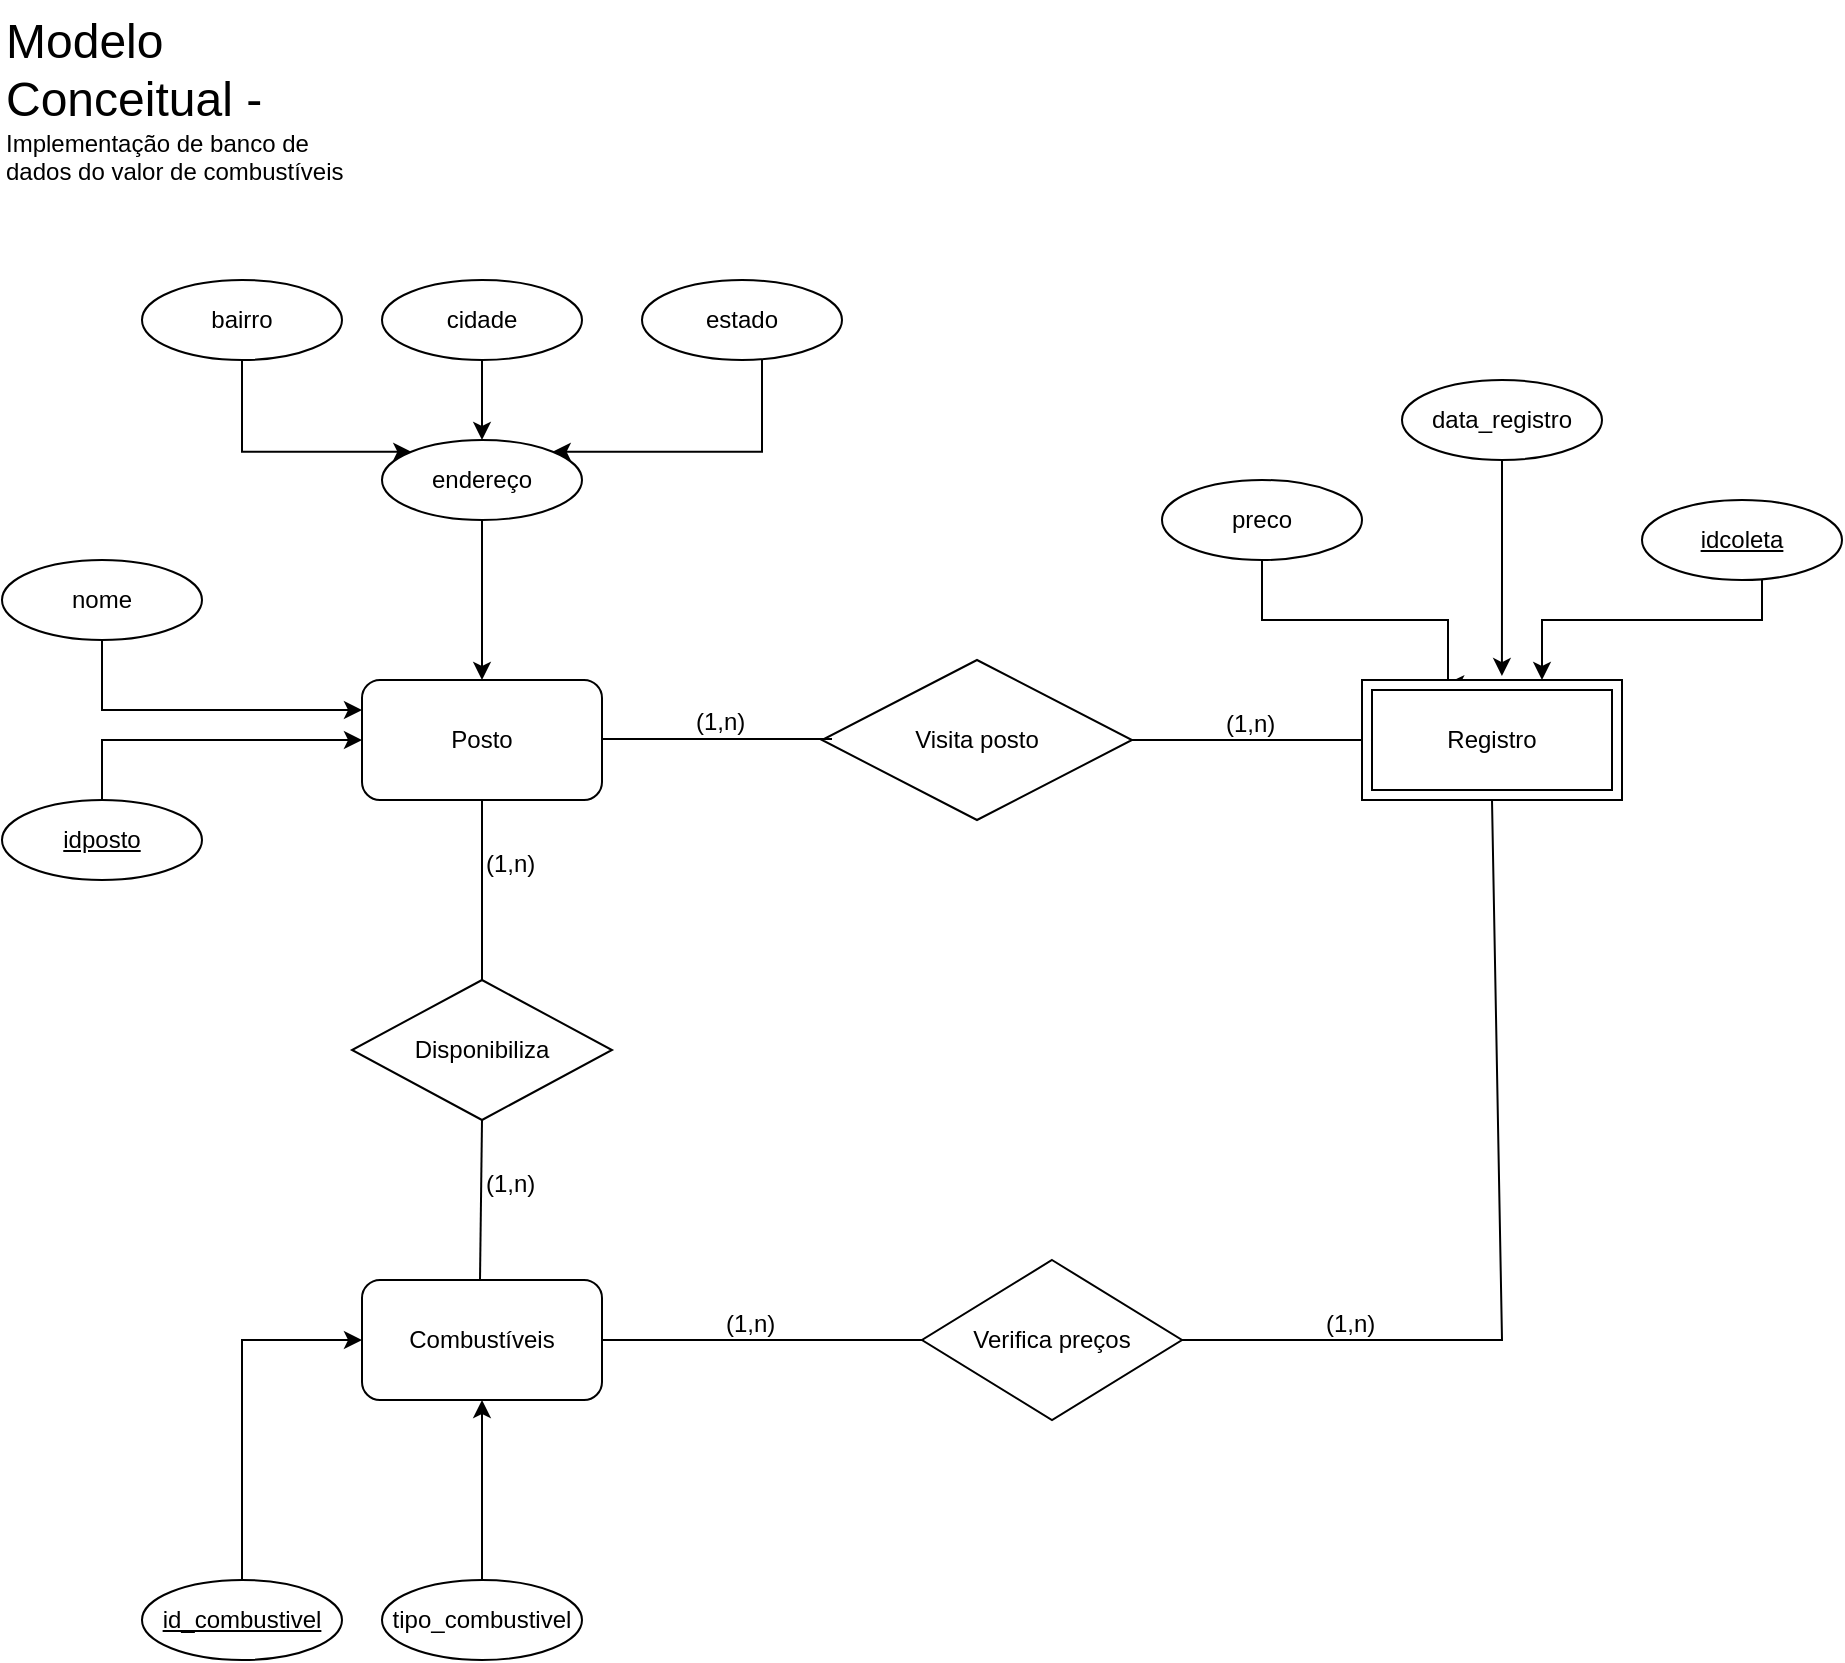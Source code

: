 <mxfile version="24.4.8" type="github">
  <diagram id="R2lEEEUBdFMjLlhIrx00" name="Page-1">
    <mxGraphModel dx="1674" dy="1882" grid="1" gridSize="10" guides="1" tooltips="1" connect="1" arrows="1" fold="1" page="1" pageScale="1" pageWidth="850" pageHeight="1100" math="0" shadow="0" extFonts="Permanent Marker^https://fonts.googleapis.com/css?family=Permanent+Marker">
      <root>
        <mxCell id="0" />
        <mxCell id="1" parent="0" />
        <mxCell id="GcDPoTNNET3Vwg0IlSCf-1" value="Posto" style="rounded=1;whiteSpace=wrap;html=1;" parent="1" vertex="1">
          <mxGeometry x="180" y="220" width="120" height="60" as="geometry" />
        </mxCell>
        <mxCell id="GcDPoTNNET3Vwg0IlSCf-3" value="Combustíveis" style="rounded=1;whiteSpace=wrap;html=1;" parent="1" vertex="1">
          <mxGeometry x="180" y="520" width="120" height="60" as="geometry" />
        </mxCell>
        <mxCell id="GcDPoTNNET3Vwg0IlSCf-38" style="edgeStyle=orthogonalEdgeStyle;rounded=0;orthogonalLoop=1;jettySize=auto;html=1;entryX=0;entryY=0.5;entryDx=0;entryDy=0;exitX=0.5;exitY=0;exitDx=0;exitDy=0;" parent="1" source="RAU7dG7HIQkpDnTx74YW-15" target="GcDPoTNNET3Vwg0IlSCf-3" edge="1">
          <mxGeometry relative="1" as="geometry">
            <mxPoint x="130" y="670" as="sourcePoint" />
          </mxGeometry>
        </mxCell>
        <mxCell id="GcDPoTNNET3Vwg0IlSCf-39" style="edgeStyle=orthogonalEdgeStyle;rounded=0;orthogonalLoop=1;jettySize=auto;html=1;entryX=0.5;entryY=1;entryDx=0;entryDy=0;" parent="1" source="GcDPoTNNET3Vwg0IlSCf-7" target="GcDPoTNNET3Vwg0IlSCf-3" edge="1">
          <mxGeometry relative="1" as="geometry">
            <Array as="points">
              <mxPoint x="240" y="680" />
            </Array>
          </mxGeometry>
        </mxCell>
        <mxCell id="GcDPoTNNET3Vwg0IlSCf-7" value="tipo_combustivel" style="ellipse;whiteSpace=wrap;html=1;align=center;" parent="1" vertex="1">
          <mxGeometry x="190" y="670" width="100" height="40" as="geometry" />
        </mxCell>
        <mxCell id="GcDPoTNNET3Vwg0IlSCf-25" value="" style="edgeStyle=orthogonalEdgeStyle;rounded=0;orthogonalLoop=1;jettySize=auto;html=1;" parent="1" source="GcDPoTNNET3Vwg0IlSCf-9" target="GcDPoTNNET3Vwg0IlSCf-1" edge="1">
          <mxGeometry relative="1" as="geometry" />
        </mxCell>
        <mxCell id="GcDPoTNNET3Vwg0IlSCf-9" value="endereço" style="ellipse;whiteSpace=wrap;html=1;align=center;" parent="1" vertex="1">
          <mxGeometry x="190" y="100" width="100" height="40" as="geometry" />
        </mxCell>
        <mxCell id="GcDPoTNNET3Vwg0IlSCf-28" value="" style="edgeStyle=orthogonalEdgeStyle;rounded=0;orthogonalLoop=1;jettySize=auto;html=1;" parent="1" source="GcDPoTNNET3Vwg0IlSCf-10" target="GcDPoTNNET3Vwg0IlSCf-9" edge="1">
          <mxGeometry relative="1" as="geometry" />
        </mxCell>
        <mxCell id="GcDPoTNNET3Vwg0IlSCf-10" value="cidade" style="ellipse;whiteSpace=wrap;html=1;align=center;" parent="1" vertex="1">
          <mxGeometry x="190" y="20" width="100" height="40" as="geometry" />
        </mxCell>
        <mxCell id="GcDPoTNNET3Vwg0IlSCf-29" style="edgeStyle=orthogonalEdgeStyle;rounded=0;orthogonalLoop=1;jettySize=auto;html=1;entryX=1;entryY=0;entryDx=0;entryDy=0;" parent="1" source="GcDPoTNNET3Vwg0IlSCf-11" target="GcDPoTNNET3Vwg0IlSCf-9" edge="1">
          <mxGeometry relative="1" as="geometry">
            <Array as="points">
              <mxPoint x="380" y="106" />
            </Array>
          </mxGeometry>
        </mxCell>
        <mxCell id="GcDPoTNNET3Vwg0IlSCf-11" value="estado" style="ellipse;whiteSpace=wrap;html=1;align=center;" parent="1" vertex="1">
          <mxGeometry x="320" y="20" width="100" height="40" as="geometry" />
        </mxCell>
        <mxCell id="GcDPoTNNET3Vwg0IlSCf-12" value="bairro" style="ellipse;whiteSpace=wrap;html=1;align=center;" parent="1" vertex="1">
          <mxGeometry x="70" y="20" width="100" height="40" as="geometry" />
        </mxCell>
        <mxCell id="GcDPoTNNET3Vwg0IlSCf-31" style="edgeStyle=orthogonalEdgeStyle;rounded=0;orthogonalLoop=1;jettySize=auto;html=1;entryX=0;entryY=0.25;entryDx=0;entryDy=0;" parent="1" source="GcDPoTNNET3Vwg0IlSCf-13" target="GcDPoTNNET3Vwg0IlSCf-1" edge="1">
          <mxGeometry relative="1" as="geometry">
            <Array as="points">
              <mxPoint x="50" y="235" />
            </Array>
          </mxGeometry>
        </mxCell>
        <mxCell id="GcDPoTNNET3Vwg0IlSCf-13" value="nome" style="ellipse;whiteSpace=wrap;html=1;align=center;" parent="1" vertex="1">
          <mxGeometry y="160" width="100" height="40" as="geometry" />
        </mxCell>
        <mxCell id="GcDPoTNNET3Vwg0IlSCf-35" style="edgeStyle=orthogonalEdgeStyle;rounded=0;orthogonalLoop=1;jettySize=auto;html=1;entryX=0.75;entryY=0;entryDx=0;entryDy=0;" parent="1" edge="1">
          <mxGeometry relative="1" as="geometry">
            <Array as="points">
              <mxPoint x="880" y="190" />
              <mxPoint x="770" y="190" />
            </Array>
            <mxPoint x="880" y="170" as="sourcePoint" />
            <mxPoint x="770" y="220" as="targetPoint" />
          </mxGeometry>
        </mxCell>
        <mxCell id="GcDPoTNNET3Vwg0IlSCf-17" value="data_registro" style="ellipse;whiteSpace=wrap;html=1;align=center;" parent="1" vertex="1">
          <mxGeometry x="700" y="70" width="100" height="40" as="geometry" />
        </mxCell>
        <mxCell id="GcDPoTNNET3Vwg0IlSCf-18" value="preco" style="ellipse;whiteSpace=wrap;html=1;align=center;" parent="1" vertex="1">
          <mxGeometry x="580" y="120" width="100" height="40" as="geometry" />
        </mxCell>
        <mxCell id="GcDPoTNNET3Vwg0IlSCf-19" value="Disponibiliza" style="shape=rhombus;perimeter=rhombusPerimeter;whiteSpace=wrap;html=1;align=center;" parent="1" vertex="1">
          <mxGeometry x="175" y="370" width="130" height="70" as="geometry" />
        </mxCell>
        <mxCell id="GcDPoTNNET3Vwg0IlSCf-20" value="Visita posto" style="shape=rhombus;perimeter=rhombusPerimeter;whiteSpace=wrap;html=1;align=center;" parent="1" vertex="1">
          <mxGeometry x="410" y="210" width="155" height="80" as="geometry" />
        </mxCell>
        <mxCell id="GcDPoTNNET3Vwg0IlSCf-27" style="edgeStyle=orthogonalEdgeStyle;rounded=0;orthogonalLoop=1;jettySize=auto;html=1;entryX=0;entryY=0;entryDx=0;entryDy=0;" parent="1" source="GcDPoTNNET3Vwg0IlSCf-12" target="GcDPoTNNET3Vwg0IlSCf-9" edge="1">
          <mxGeometry relative="1" as="geometry">
            <Array as="points">
              <mxPoint x="120" y="106" />
            </Array>
          </mxGeometry>
        </mxCell>
        <mxCell id="GcDPoTNNET3Vwg0IlSCf-34" style="edgeStyle=orthogonalEdgeStyle;rounded=0;orthogonalLoop=1;jettySize=auto;html=1;entryX=0.35;entryY=0.033;entryDx=0;entryDy=0;entryPerimeter=0;" parent="1" source="GcDPoTNNET3Vwg0IlSCf-18" edge="1">
          <mxGeometry relative="1" as="geometry">
            <mxPoint x="722" y="221.98" as="targetPoint" />
            <Array as="points">
              <mxPoint x="630" y="190" />
              <mxPoint x="723" y="190" />
            </Array>
          </mxGeometry>
        </mxCell>
        <mxCell id="GcDPoTNNET3Vwg0IlSCf-37" style="edgeStyle=orthogonalEdgeStyle;rounded=0;orthogonalLoop=1;jettySize=auto;html=1;entryX=0.583;entryY=-0.033;entryDx=0;entryDy=0;entryPerimeter=0;" parent="1" source="GcDPoTNNET3Vwg0IlSCf-17" edge="1">
          <mxGeometry relative="1" as="geometry">
            <mxPoint x="749.96" y="218.02" as="targetPoint" />
          </mxGeometry>
        </mxCell>
        <mxCell id="RAU7dG7HIQkpDnTx74YW-1" value="" style="endArrow=none;html=1;rounded=0;entryX=0;entryY=0.5;entryDx=0;entryDy=0;exitX=1;exitY=0.5;exitDx=0;exitDy=0;" parent="1" source="GcDPoTNNET3Vwg0IlSCf-20" edge="1">
          <mxGeometry relative="1" as="geometry">
            <mxPoint x="550" y="250" as="sourcePoint" />
            <mxPoint x="680" y="250" as="targetPoint" />
          </mxGeometry>
        </mxCell>
        <mxCell id="RAU7dG7HIQkpDnTx74YW-2" value="(1,n)" style="resizable=0;html=1;whiteSpace=wrap;align=left;verticalAlign=bottom;" parent="RAU7dG7HIQkpDnTx74YW-1" connectable="0" vertex="1">
          <mxGeometry x="-1" relative="1" as="geometry">
            <mxPoint x="45" as="offset" />
          </mxGeometry>
        </mxCell>
        <mxCell id="RAU7dG7HIQkpDnTx74YW-7" value="" style="endArrow=none;html=1;rounded=0;entryX=0;entryY=0.5;entryDx=0;entryDy=0;exitX=1;exitY=0.5;exitDx=0;exitDy=0;" parent="1" edge="1">
          <mxGeometry relative="1" as="geometry">
            <mxPoint x="300" y="249.5" as="sourcePoint" />
            <mxPoint x="415" y="249.5" as="targetPoint" />
          </mxGeometry>
        </mxCell>
        <mxCell id="RAU7dG7HIQkpDnTx74YW-8" value="(1,n)" style="resizable=0;html=1;whiteSpace=wrap;align=left;verticalAlign=bottom;" parent="RAU7dG7HIQkpDnTx74YW-7" connectable="0" vertex="1">
          <mxGeometry x="-1" relative="1" as="geometry">
            <mxPoint x="45" as="offset" />
          </mxGeometry>
        </mxCell>
        <mxCell id="RAU7dG7HIQkpDnTx74YW-9" value="(1,n)" style="resizable=0;html=1;whiteSpace=wrap;align=left;verticalAlign=bottom;direction=south;" parent="1" connectable="0" vertex="1">
          <mxGeometry x="240" y="480" as="geometry" />
        </mxCell>
        <mxCell id="RAU7dG7HIQkpDnTx74YW-10" value="(1,n)" style="resizable=0;html=1;whiteSpace=wrap;align=left;verticalAlign=bottom;" parent="1" connectable="0" vertex="1">
          <mxGeometry x="240" y="320" as="geometry" />
        </mxCell>
        <mxCell id="RAU7dG7HIQkpDnTx74YW-11" value="idcoleta" style="ellipse;whiteSpace=wrap;html=1;align=center;fontStyle=4;" parent="1" vertex="1">
          <mxGeometry x="820" y="130" width="100" height="40" as="geometry" />
        </mxCell>
        <mxCell id="RAU7dG7HIQkpDnTx74YW-15" value="id_combustivel" style="ellipse;whiteSpace=wrap;html=1;align=center;fontStyle=4;" parent="1" vertex="1">
          <mxGeometry x="70" y="670" width="100" height="40" as="geometry" />
        </mxCell>
        <mxCell id="RAU7dG7HIQkpDnTx74YW-18" value="" style="endArrow=none;html=1;rounded=0;entryX=0.5;entryY=1;entryDx=0;entryDy=0;exitX=0.5;exitY=0;exitDx=0;exitDy=0;" parent="1" source="GcDPoTNNET3Vwg0IlSCf-19" target="GcDPoTNNET3Vwg0IlSCf-1" edge="1">
          <mxGeometry relative="1" as="geometry">
            <mxPoint x="205" y="330" as="sourcePoint" />
            <mxPoint x="320" y="330" as="targetPoint" />
          </mxGeometry>
        </mxCell>
        <mxCell id="RAU7dG7HIQkpDnTx74YW-20" value="" style="endArrow=none;html=1;rounded=0;exitX=0.5;exitY=0;exitDx=0;exitDy=0;" parent="1" edge="1">
          <mxGeometry relative="1" as="geometry">
            <mxPoint x="239" y="520" as="sourcePoint" />
            <mxPoint x="240" y="440" as="targetPoint" />
          </mxGeometry>
        </mxCell>
        <mxCell id="RAU7dG7HIQkpDnTx74YW-22" value="Registro" style="shape=ext;margin=3;double=1;whiteSpace=wrap;html=1;align=center;" parent="1" vertex="1">
          <mxGeometry x="680" y="220" width="130" height="60" as="geometry" />
        </mxCell>
        <mxCell id="RAU7dG7HIQkpDnTx74YW-24" style="edgeStyle=orthogonalEdgeStyle;rounded=0;orthogonalLoop=1;jettySize=auto;html=1;exitX=0.5;exitY=0;exitDx=0;exitDy=0;entryX=0;entryY=0.5;entryDx=0;entryDy=0;" parent="1" source="RAU7dG7HIQkpDnTx74YW-23" target="GcDPoTNNET3Vwg0IlSCf-1" edge="1">
          <mxGeometry relative="1" as="geometry" />
        </mxCell>
        <mxCell id="RAU7dG7HIQkpDnTx74YW-23" value="idposto" style="ellipse;whiteSpace=wrap;html=1;align=center;fontStyle=4;" parent="1" vertex="1">
          <mxGeometry y="280" width="100" height="40" as="geometry" />
        </mxCell>
        <mxCell id="VgzwnMCucRG94Vj5baIP-1" value="Verifica preços" style="rhombus;whiteSpace=wrap;html=1;" vertex="1" parent="1">
          <mxGeometry x="460" y="510" width="130" height="80" as="geometry" />
        </mxCell>
        <mxCell id="VgzwnMCucRG94Vj5baIP-2" value="" style="endArrow=none;html=1;rounded=0;entryX=0.5;entryY=1;entryDx=0;entryDy=0;exitX=1;exitY=0.5;exitDx=0;exitDy=0;" edge="1" parent="1" source="VgzwnMCucRG94Vj5baIP-1" target="RAU7dG7HIQkpDnTx74YW-22">
          <mxGeometry width="50" height="50" relative="1" as="geometry">
            <mxPoint x="730" y="520" as="sourcePoint" />
            <mxPoint x="780" y="470" as="targetPoint" />
            <Array as="points">
              <mxPoint x="750" y="550" />
            </Array>
          </mxGeometry>
        </mxCell>
        <mxCell id="VgzwnMCucRG94Vj5baIP-3" value="" style="endArrow=none;html=1;rounded=0;exitX=1;exitY=0.5;exitDx=0;exitDy=0;entryX=0;entryY=0.5;entryDx=0;entryDy=0;" edge="1" parent="1" source="GcDPoTNNET3Vwg0IlSCf-3" target="VgzwnMCucRG94Vj5baIP-1">
          <mxGeometry width="50" height="50" relative="1" as="geometry">
            <mxPoint x="350" y="590" as="sourcePoint" />
            <mxPoint x="400" y="540" as="targetPoint" />
          </mxGeometry>
        </mxCell>
        <mxCell id="VgzwnMCucRG94Vj5baIP-4" value="(1,n)" style="resizable=0;html=1;whiteSpace=wrap;align=left;verticalAlign=bottom;direction=south;" connectable="0" vertex="1" parent="1">
          <mxGeometry x="360" y="550" as="geometry" />
        </mxCell>
        <mxCell id="VgzwnMCucRG94Vj5baIP-5" value="(1,n)" style="resizable=0;html=1;whiteSpace=wrap;align=left;verticalAlign=bottom;direction=south;" connectable="0" vertex="1" parent="1">
          <mxGeometry x="660" y="550" as="geometry" />
        </mxCell>
        <mxCell id="VgzwnMCucRG94Vj5baIP-6" value="&lt;div&gt;&lt;font style=&quot;font-size: 24px;&quot;&gt;Modelo Conceitual - &lt;/font&gt;Implementação de banco de dados do valor de combustíveis&lt;/div&gt;" style="text;html=1;whiteSpace=wrap;overflow=hidden;rounded=0;" vertex="1" parent="1">
          <mxGeometry y="-120" width="180" height="120" as="geometry" />
        </mxCell>
      </root>
    </mxGraphModel>
  </diagram>
</mxfile>
